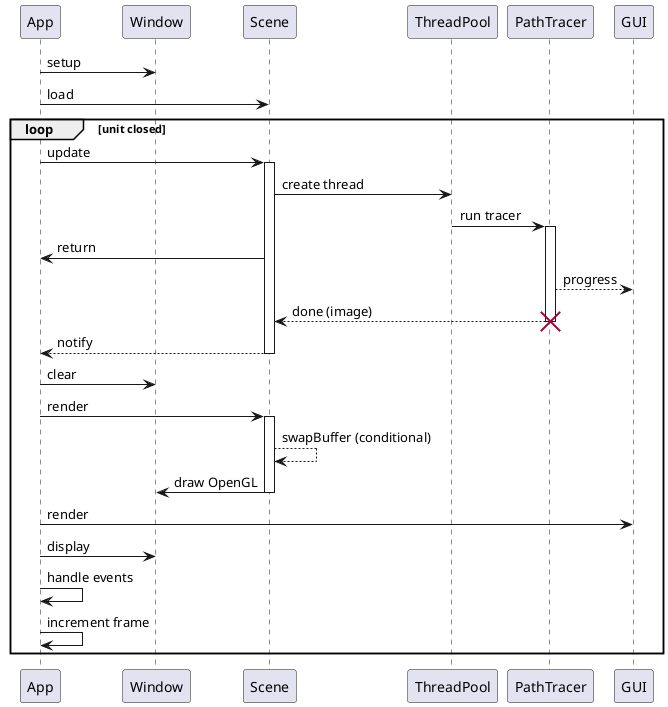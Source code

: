 @startuml
App -> Window : setup
App -> Scene : load
loop unit closed
  App -> Scene : update
  activate Scene
  Scene -> ThreadPool : create thread
  ThreadPool -> PathTracer : run tracer
  activate PathTracer
  Scene -> App : return
  PathTracer --> GUI : progress
  PathTracer --> Scene : done (image)
  destroy PathTracer
  Scene --> App : notify
  deactivate Scene
  App -> Window : clear
  App -> Scene : render
  activate Scene
  Scene --> Scene : swapBuffer (conditional)
  Scene -> Window : draw OpenGL
  deactivate Scene
  App -> GUI : render
  App -> Window : display
  App -> App : handle events
  App -> App : increment frame
end
@enduml

@startuml
PathTracer -- Scene
PathTracer -- Camera
Scene *-- Object
Object *-- Material
PathTracer -- AppContext
Material -- Sampler
Material -- MaterialSample
Camera .. Ray
Material .. Ray
Scene .. Intersection
Object .. Intersection

class Pixel {
  Vec2 xy;
  Color4 color;
}

class Radiance {
  float r, g, b;
}

class AppContext {
  int frame;
  float renderProgress;
  float exposure;
  int max_depth;
  std::map<std::string, bool> features;
}

class Scene {
  std::vector<Object> objects
  Intersection intersect(Ray const &r) const;
}

class Intersection {
  float distance;
  Object const* object;
  Vec3 x;
  Vec3 n;
  ' Vec3 dudp, dvdp; Tangents
  ' Vec2 uv; Texture lookup coordinates
  bool valid() const;
  bool operator<(Intersection const &other) const;
}

class Camera {
  Vec3 pos;
  Vec3 dir;
  float w, h;
  float fov;
  Ray castRay(Vec2 const &coord) const;
}

enum ObjectType {
  SPHERE,
  PLANE,
}

class Object {
  ObjectType type;
  Vec3 pos;
  float radius;
  Material mat;
  Intersection intersect(Ray const &r) const;
}


class Material {
  Radiance Le(Intersection const &i, Ray const &wo) const;
  MaterialSample sample(Intersection const &i, Ray const &wo) const;
}

class Sampler {
  float sample1D();
  Vec2 sample2D();
  Vec3 sample3D();
}

class MaterialSample {
  Radiance fr;
  Ray wi;
  float pdf;
}

class Ray {
  Vec3 origin;
  Vec3 dir;

  int depth;
}

class PathTracer {
  std::vector<Pixel> render(Scene const &scene, Camera const &cam, AppContext &ctx);
  Radiance trace(Ray const &ray) const;
}

' class Path {
'   std::vector<Bounce> vertices
' }

' Path *-- Bounce

' class Bounce {

' }

' PathTracer -- PathIntegrator
' PathIntegrator -- Path
@enduml